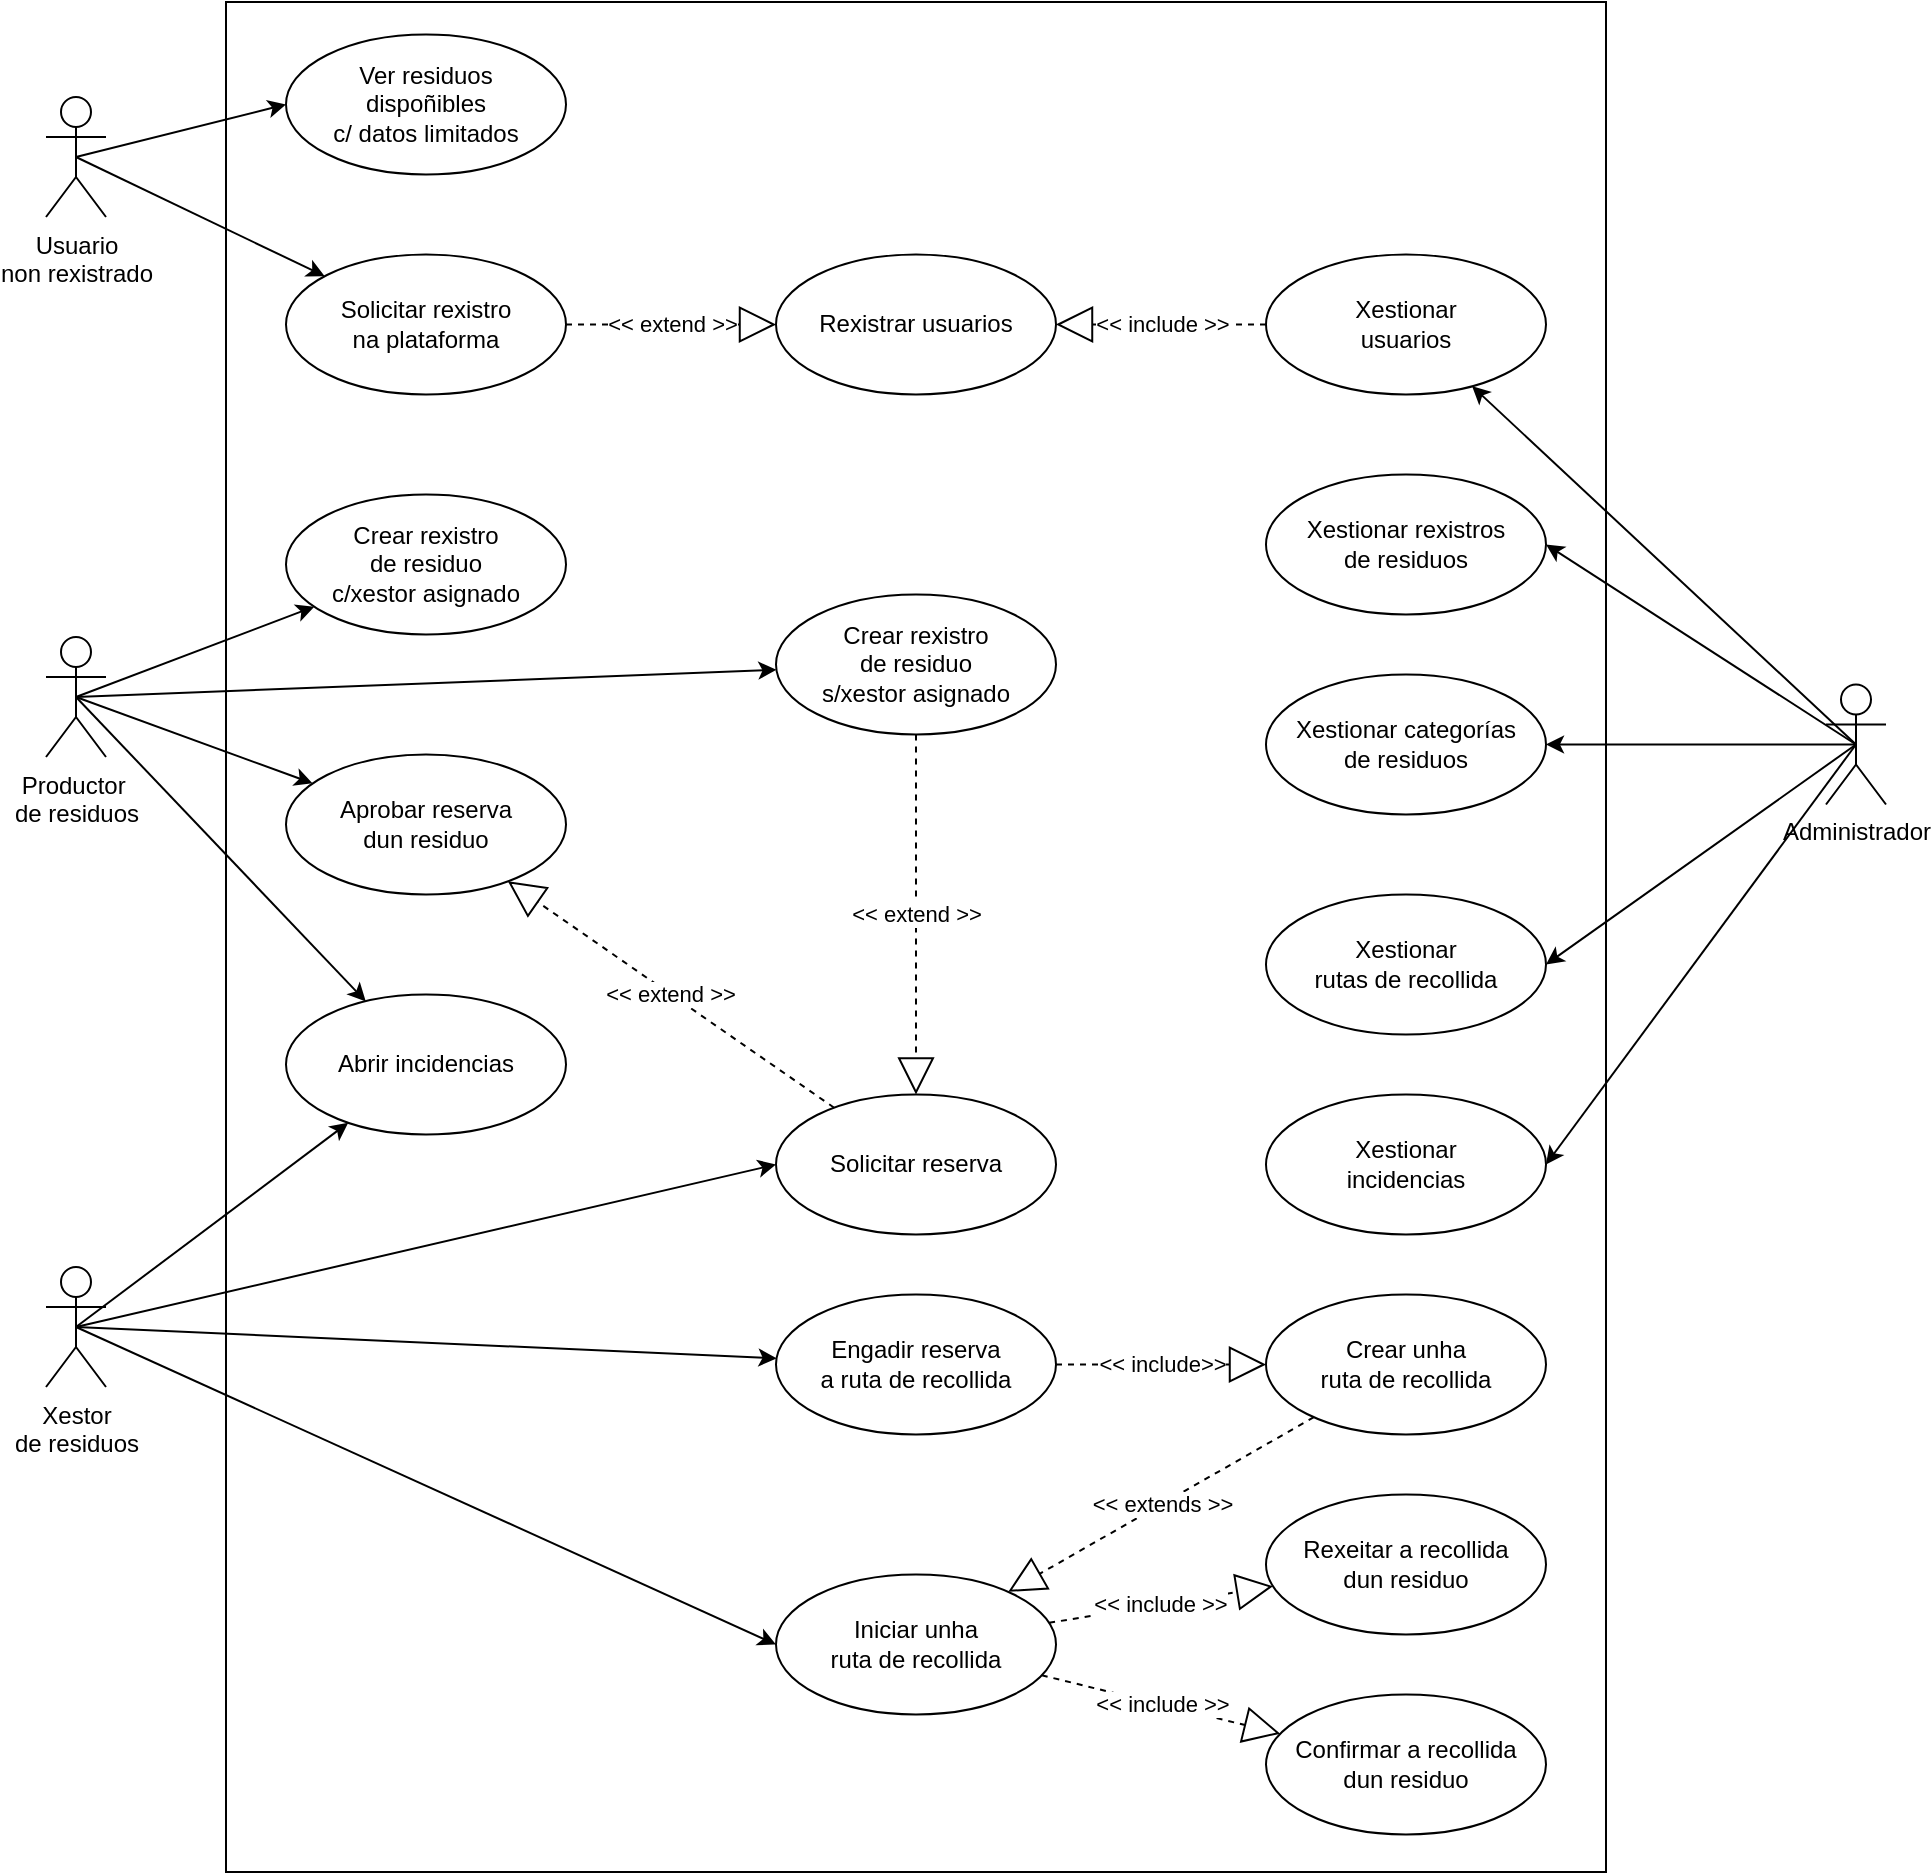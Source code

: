 <mxfile version="24.4.13" type="device">
  <diagram name="Página-1" id="KTidaV1jhQX9c0T9DL5h">
    <mxGraphModel dx="2193" dy="737" grid="1" gridSize="10" guides="1" tooltips="1" connect="1" arrows="1" fold="1" page="1" pageScale="1" pageWidth="827" pageHeight="1169" math="0" shadow="0">
      <root>
        <mxCell id="0" />
        <mxCell id="1" parent="0" />
        <mxCell id="eeUuwRDZIGfGQ-kLII9t-71" value="" style="html=1;whiteSpace=wrap;" parent="1" vertex="1">
          <mxGeometry x="80" y="90" width="690" height="935" as="geometry" />
        </mxCell>
        <mxCell id="eeUuwRDZIGfGQ-kLII9t-27" style="rounded=0;orthogonalLoop=1;jettySize=auto;html=1;exitX=0.5;exitY=0.5;exitDx=0;exitDy=0;exitPerimeter=0;" parent="1" source="CgV9NMkSsl-u7OdhYEXr-1" target="eeUuwRDZIGfGQ-kLII9t-1" edge="1">
          <mxGeometry relative="1" as="geometry" />
        </mxCell>
        <mxCell id="eeUuwRDZIGfGQ-kLII9t-28" style="rounded=0;orthogonalLoop=1;jettySize=auto;html=1;exitX=0.5;exitY=0.5;exitDx=0;exitDy=0;exitPerimeter=0;" parent="1" source="CgV9NMkSsl-u7OdhYEXr-1" target="eeUuwRDZIGfGQ-kLII9t-3" edge="1">
          <mxGeometry relative="1" as="geometry" />
        </mxCell>
        <mxCell id="eeUuwRDZIGfGQ-kLII9t-37" style="rounded=0;orthogonalLoop=1;jettySize=auto;html=1;exitX=0.5;exitY=0.5;exitDx=0;exitDy=0;exitPerimeter=0;" parent="1" source="CgV9NMkSsl-u7OdhYEXr-1" target="eeUuwRDZIGfGQ-kLII9t-32" edge="1">
          <mxGeometry relative="1" as="geometry" />
        </mxCell>
        <mxCell id="eeUuwRDZIGfGQ-kLII9t-49" style="rounded=0;orthogonalLoop=1;jettySize=auto;html=1;exitX=0.5;exitY=0.5;exitDx=0;exitDy=0;exitPerimeter=0;" parent="1" source="CgV9NMkSsl-u7OdhYEXr-1" target="eeUuwRDZIGfGQ-kLII9t-2" edge="1">
          <mxGeometry relative="1" as="geometry" />
        </mxCell>
        <mxCell id="CgV9NMkSsl-u7OdhYEXr-1" value="&lt;div&gt;Productor&amp;nbsp;&lt;/div&gt;&lt;div&gt;de residuos&lt;/div&gt;" style="shape=umlActor;verticalLabelPosition=bottom;verticalAlign=top;html=1;" parent="1" vertex="1">
          <mxGeometry x="-10" y="407.5" width="30" height="60" as="geometry" />
        </mxCell>
        <mxCell id="eeUuwRDZIGfGQ-kLII9t-29" style="rounded=0;orthogonalLoop=1;jettySize=auto;html=1;exitX=0.5;exitY=0.5;exitDx=0;exitDy=0;exitPerimeter=0;" parent="1" source="CgV9NMkSsl-u7OdhYEXr-3" target="eeUuwRDZIGfGQ-kLII9t-3" edge="1">
          <mxGeometry relative="1" as="geometry">
            <mxPoint x="153.965" y="706.245" as="targetPoint" />
          </mxGeometry>
        </mxCell>
        <mxCell id="eeUuwRDZIGfGQ-kLII9t-30" style="rounded=0;orthogonalLoop=1;jettySize=auto;html=1;exitX=0.5;exitY=0.5;exitDx=0;exitDy=0;exitPerimeter=0;entryX=0;entryY=0.5;entryDx=0;entryDy=0;" parent="1" source="CgV9NMkSsl-u7OdhYEXr-3" target="eeUuwRDZIGfGQ-kLII9t-4" edge="1">
          <mxGeometry relative="1" as="geometry" />
        </mxCell>
        <mxCell id="eeUuwRDZIGfGQ-kLII9t-31" style="rounded=0;orthogonalLoop=1;jettySize=auto;html=1;exitX=0.5;exitY=0.5;exitDx=0;exitDy=0;exitPerimeter=0;" parent="1" source="CgV9NMkSsl-u7OdhYEXr-3" target="eeUuwRDZIGfGQ-kLII9t-6" edge="1">
          <mxGeometry relative="1" as="geometry" />
        </mxCell>
        <mxCell id="iLIdyShnenRzklDeNf6a-1" style="rounded=0;orthogonalLoop=1;jettySize=auto;html=1;exitX=0.5;exitY=0.5;exitDx=0;exitDy=0;exitPerimeter=0;entryX=0;entryY=0.5;entryDx=0;entryDy=0;" parent="1" source="CgV9NMkSsl-u7OdhYEXr-3" target="eeUuwRDZIGfGQ-kLII9t-7" edge="1">
          <mxGeometry relative="1" as="geometry" />
        </mxCell>
        <mxCell id="CgV9NMkSsl-u7OdhYEXr-3" value="&lt;div&gt;Xestor&lt;/div&gt;&lt;div&gt;de residuos&lt;br&gt;&lt;/div&gt;" style="shape=umlActor;verticalLabelPosition=bottom;verticalAlign=top;html=1;" parent="1" vertex="1">
          <mxGeometry x="-10" y="722.5" width="30" height="60" as="geometry" />
        </mxCell>
        <mxCell id="eeUuwRDZIGfGQ-kLII9t-25" style="rounded=0;orthogonalLoop=1;jettySize=auto;html=1;exitX=0.5;exitY=0.5;exitDx=0;exitDy=0;exitPerimeter=0;entryX=0;entryY=0.5;entryDx=0;entryDy=0;" parent="1" source="CgV9NMkSsl-u7OdhYEXr-4" target="CgV9NMkSsl-u7OdhYEXr-7" edge="1">
          <mxGeometry relative="1" as="geometry" />
        </mxCell>
        <mxCell id="eeUuwRDZIGfGQ-kLII9t-26" style="rounded=0;orthogonalLoop=1;jettySize=auto;html=1;exitX=0.5;exitY=0.5;exitDx=0;exitDy=0;exitPerimeter=0;" parent="1" source="CgV9NMkSsl-u7OdhYEXr-4" target="eeUuwRDZIGfGQ-kLII9t-11" edge="1">
          <mxGeometry relative="1" as="geometry" />
        </mxCell>
        <mxCell id="CgV9NMkSsl-u7OdhYEXr-4" value="&lt;div&gt;Usuario&lt;/div&gt;&lt;div&gt;non rexistrado&lt;br&gt;&lt;/div&gt;" style="shape=umlActor;verticalLabelPosition=bottom;verticalAlign=top;html=1;" parent="1" vertex="1">
          <mxGeometry x="-10" y="137.5" width="30" height="60" as="geometry" />
        </mxCell>
        <mxCell id="eeUuwRDZIGfGQ-kLII9t-51" style="rounded=0;orthogonalLoop=1;jettySize=auto;html=1;exitX=0.5;exitY=0.5;exitDx=0;exitDy=0;exitPerimeter=0;" parent="1" source="CgV9NMkSsl-u7OdhYEXr-5" target="eeUuwRDZIGfGQ-kLII9t-15" edge="1">
          <mxGeometry relative="1" as="geometry" />
        </mxCell>
        <mxCell id="eeUuwRDZIGfGQ-kLII9t-64" style="rounded=0;orthogonalLoop=1;jettySize=auto;html=1;exitX=0.5;exitY=0.5;exitDx=0;exitDy=0;exitPerimeter=0;entryX=1;entryY=0.5;entryDx=0;entryDy=0;" parent="1" source="CgV9NMkSsl-u7OdhYEXr-5" target="eeUuwRDZIGfGQ-kLII9t-12" edge="1">
          <mxGeometry relative="1" as="geometry" />
        </mxCell>
        <mxCell id="eeUuwRDZIGfGQ-kLII9t-65" style="rounded=0;orthogonalLoop=1;jettySize=auto;html=1;exitX=0.5;exitY=0.5;exitDx=0;exitDy=0;exitPerimeter=0;entryX=1;entryY=0.5;entryDx=0;entryDy=0;" parent="1" source="CgV9NMkSsl-u7OdhYEXr-5" target="eeUuwRDZIGfGQ-kLII9t-13" edge="1">
          <mxGeometry relative="1" as="geometry" />
        </mxCell>
        <mxCell id="eeUuwRDZIGfGQ-kLII9t-66" style="rounded=0;orthogonalLoop=1;jettySize=auto;html=1;exitX=0.5;exitY=0.5;exitDx=0;exitDy=0;exitPerimeter=0;entryX=1;entryY=0.5;entryDx=0;entryDy=0;" parent="1" source="CgV9NMkSsl-u7OdhYEXr-5" target="eeUuwRDZIGfGQ-kLII9t-14" edge="1">
          <mxGeometry relative="1" as="geometry" />
        </mxCell>
        <mxCell id="eeUuwRDZIGfGQ-kLII9t-68" style="rounded=0;orthogonalLoop=1;jettySize=auto;html=1;exitX=0.5;exitY=0.5;exitDx=0;exitDy=0;exitPerimeter=0;entryX=1;entryY=0.5;entryDx=0;entryDy=0;" parent="1" source="CgV9NMkSsl-u7OdhYEXr-5" target="eeUuwRDZIGfGQ-kLII9t-67" edge="1">
          <mxGeometry relative="1" as="geometry" />
        </mxCell>
        <mxCell id="CgV9NMkSsl-u7OdhYEXr-5" value="Administrador" style="shape=umlActor;verticalLabelPosition=bottom;verticalAlign=top;html=1;" parent="1" vertex="1">
          <mxGeometry x="880" y="431.25" width="30" height="60" as="geometry" />
        </mxCell>
        <mxCell id="CgV9NMkSsl-u7OdhYEXr-7" value="&lt;div&gt;Ver residuos&lt;/div&gt;&lt;div&gt;dispoñibles&lt;/div&gt;&lt;div&gt;c/ datos limitados&lt;br&gt;&lt;/div&gt;" style="ellipse;whiteSpace=wrap;html=1;" parent="1" vertex="1">
          <mxGeometry x="110" y="106.25" width="140" height="70" as="geometry" />
        </mxCell>
        <mxCell id="eeUuwRDZIGfGQ-kLII9t-1" value="&lt;div&gt;Crear rexistro&lt;/div&gt;&lt;div&gt;de residuo&lt;br&gt;s/xestor asignado&lt;br&gt;&lt;/div&gt;" style="ellipse;whiteSpace=wrap;html=1;" parent="1" vertex="1">
          <mxGeometry x="355" y="386.25" width="140" height="70" as="geometry" />
        </mxCell>
        <mxCell id="eeUuwRDZIGfGQ-kLII9t-2" value="&lt;div&gt;Aprobar reserva&lt;/div&gt;&lt;div&gt;dun residuo&lt;br&gt;&lt;/div&gt;" style="ellipse;whiteSpace=wrap;html=1;" parent="1" vertex="1">
          <mxGeometry x="110" y="466.25" width="140" height="70" as="geometry" />
        </mxCell>
        <mxCell id="eeUuwRDZIGfGQ-kLII9t-3" value="&lt;div&gt;Abrir incidencias&lt;/div&gt;" style="ellipse;whiteSpace=wrap;html=1;" parent="1" vertex="1">
          <mxGeometry x="110" y="586.25" width="140" height="70" as="geometry" />
        </mxCell>
        <mxCell id="eeUuwRDZIGfGQ-kLII9t-4" value="Solicitar reserva" style="ellipse;whiteSpace=wrap;html=1;" parent="1" vertex="1">
          <mxGeometry x="355" y="636.25" width="140" height="70" as="geometry" />
        </mxCell>
        <mxCell id="eeUuwRDZIGfGQ-kLII9t-5" value="&lt;div&gt;Crear unha&lt;/div&gt;&lt;div&gt;ruta de recollida&lt;br&gt;&lt;/div&gt;" style="ellipse;whiteSpace=wrap;html=1;" parent="1" vertex="1">
          <mxGeometry x="600" y="736.25" width="140" height="70" as="geometry" />
        </mxCell>
        <mxCell id="eeUuwRDZIGfGQ-kLII9t-6" value="&lt;div&gt;Engadir reserva&lt;/div&gt;&lt;div&gt;a ruta de recollida&lt;br&gt;&lt;/div&gt;" style="ellipse;whiteSpace=wrap;html=1;" parent="1" vertex="1">
          <mxGeometry x="355" y="736.25" width="140" height="70" as="geometry" />
        </mxCell>
        <mxCell id="eeUuwRDZIGfGQ-kLII9t-7" value="&lt;div&gt;Iniciar unha&lt;/div&gt;&lt;div&gt;ruta de recollida&lt;br&gt;&lt;/div&gt;" style="ellipse;whiteSpace=wrap;html=1;" parent="1" vertex="1">
          <mxGeometry x="355" y="876.25" width="140" height="70" as="geometry" />
        </mxCell>
        <mxCell id="eeUuwRDZIGfGQ-kLII9t-8" value="&lt;div&gt;Confirmar a recollida&lt;/div&gt;&lt;div&gt;dun residuo&lt;br&gt;&lt;/div&gt;" style="ellipse;whiteSpace=wrap;html=1;" parent="1" vertex="1">
          <mxGeometry x="600" y="936.25" width="140" height="70" as="geometry" />
        </mxCell>
        <mxCell id="eeUuwRDZIGfGQ-kLII9t-9" value="&lt;div&gt;Rexeitar a recollida&lt;/div&gt;&lt;div&gt;dun residuo&lt;br&gt;&lt;/div&gt;" style="ellipse;whiteSpace=wrap;html=1;" parent="1" vertex="1">
          <mxGeometry x="600" y="836.25" width="140" height="70" as="geometry" />
        </mxCell>
        <mxCell id="eeUuwRDZIGfGQ-kLII9t-10" value="Rexistrar usuarios" style="ellipse;whiteSpace=wrap;html=1;" parent="1" vertex="1">
          <mxGeometry x="355" y="216.25" width="140" height="70" as="geometry" />
        </mxCell>
        <mxCell id="eeUuwRDZIGfGQ-kLII9t-11" value="&lt;div&gt;Solicitar rexistro&lt;/div&gt;&lt;div&gt;na plataforma&lt;br&gt;&lt;/div&gt;" style="ellipse;whiteSpace=wrap;html=1;" parent="1" vertex="1">
          <mxGeometry x="110" y="216.25" width="140" height="70" as="geometry" />
        </mxCell>
        <mxCell id="eeUuwRDZIGfGQ-kLII9t-12" value="&lt;div&gt;Xestionar rexistros&lt;/div&gt;&lt;div&gt;de residuos&lt;br&gt;&lt;/div&gt;" style="ellipse;whiteSpace=wrap;html=1;" parent="1" vertex="1">
          <mxGeometry x="600" y="326.25" width="140" height="70" as="geometry" />
        </mxCell>
        <mxCell id="eeUuwRDZIGfGQ-kLII9t-13" value="&lt;div&gt;Xestionar categorías&lt;/div&gt;&lt;div&gt;de residuos&lt;br&gt;&lt;/div&gt;" style="ellipse;whiteSpace=wrap;html=1;" parent="1" vertex="1">
          <mxGeometry x="600" y="426.25" width="140" height="70" as="geometry" />
        </mxCell>
        <mxCell id="eeUuwRDZIGfGQ-kLII9t-14" value="&lt;div&gt;Xestionar&lt;/div&gt;&lt;div&gt;rutas de recollida&lt;br&gt;&lt;/div&gt;" style="ellipse;whiteSpace=wrap;html=1;" parent="1" vertex="1">
          <mxGeometry x="600" y="536.25" width="140" height="70" as="geometry" />
        </mxCell>
        <mxCell id="eeUuwRDZIGfGQ-kLII9t-15" value="&lt;div&gt;Xestionar&lt;/div&gt;&lt;div&gt;usuarios&lt;br&gt;&lt;/div&gt;" style="ellipse;whiteSpace=wrap;html=1;" parent="1" vertex="1">
          <mxGeometry x="600" y="216.25" width="140" height="70" as="geometry" />
        </mxCell>
        <mxCell id="eeUuwRDZIGfGQ-kLII9t-32" value="&lt;div&gt;Crear rexistro&lt;/div&gt;&lt;div&gt;de residuo&lt;br&gt;c/xestor asignado&lt;br&gt;&lt;/div&gt;" style="ellipse;whiteSpace=wrap;html=1;" parent="1" vertex="1">
          <mxGeometry x="110" y="336.25" width="140" height="70" as="geometry" />
        </mxCell>
        <mxCell id="eeUuwRDZIGfGQ-kLII9t-36" value="&amp;lt;&amp;lt; extend &amp;gt;&amp;gt;" style="endArrow=block;endSize=16;endFill=0;html=1;rounded=0;dashed=1;" parent="1" source="eeUuwRDZIGfGQ-kLII9t-1" target="eeUuwRDZIGfGQ-kLII9t-4" edge="1">
          <mxGeometry width="160" relative="1" as="geometry">
            <mxPoint x="375" y="426.25" as="sourcePoint" />
            <mxPoint x="535" y="426.25" as="targetPoint" />
          </mxGeometry>
        </mxCell>
        <mxCell id="eeUuwRDZIGfGQ-kLII9t-39" value="&amp;lt;&amp;lt; include &amp;gt;&amp;gt;" style="endArrow=block;endSize=16;endFill=0;html=1;rounded=0;dashed=1;" parent="1" source="eeUuwRDZIGfGQ-kLII9t-7" target="eeUuwRDZIGfGQ-kLII9t-8" edge="1">
          <mxGeometry width="160" relative="1" as="geometry">
            <mxPoint x="245" y="877.29" as="sourcePoint" />
            <mxPoint x="405" y="877.29" as="targetPoint" />
          </mxGeometry>
        </mxCell>
        <mxCell id="eeUuwRDZIGfGQ-kLII9t-40" value="&amp;lt;&amp;lt; include &amp;gt;&amp;gt;" style="endArrow=block;endSize=16;endFill=0;html=1;rounded=0;dashed=1;" parent="1" source="eeUuwRDZIGfGQ-kLII9t-7" target="eeUuwRDZIGfGQ-kLII9t-9" edge="1">
          <mxGeometry width="160" relative="1" as="geometry">
            <mxPoint x="535" y="997.29" as="sourcePoint" />
            <mxPoint x="405" y="867.29" as="targetPoint" />
          </mxGeometry>
        </mxCell>
        <mxCell id="eeUuwRDZIGfGQ-kLII9t-50" value="&amp;lt;&amp;lt; extend &amp;gt;&amp;gt;" style="endArrow=block;endSize=16;endFill=0;html=1;rounded=0;dashed=1;" parent="1" source="eeUuwRDZIGfGQ-kLII9t-11" target="eeUuwRDZIGfGQ-kLII9t-10" edge="1">
          <mxGeometry width="160" relative="1" as="geometry">
            <mxPoint x="281" y="493" as="sourcePoint" />
            <mxPoint x="400" y="458" as="targetPoint" />
          </mxGeometry>
        </mxCell>
        <mxCell id="eeUuwRDZIGfGQ-kLII9t-62" value="&amp;lt;&amp;lt; include &amp;gt;&amp;gt;" style="endArrow=block;endSize=16;endFill=0;html=1;rounded=0;dashed=1;" parent="1" source="eeUuwRDZIGfGQ-kLII9t-15" target="eeUuwRDZIGfGQ-kLII9t-10" edge="1">
          <mxGeometry width="160" relative="1" as="geometry">
            <mxPoint x="460" y="466.25" as="sourcePoint" />
            <mxPoint x="460" y="646.25" as="targetPoint" />
          </mxGeometry>
        </mxCell>
        <mxCell id="eeUuwRDZIGfGQ-kLII9t-67" value="&lt;div&gt;Xestionar&lt;/div&gt;&lt;div&gt;incidencias&lt;br&gt;&lt;/div&gt;" style="ellipse;whiteSpace=wrap;html=1;" parent="1" vertex="1">
          <mxGeometry x="600" y="636.25" width="140" height="70" as="geometry" />
        </mxCell>
        <mxCell id="eeUuwRDZIGfGQ-kLII9t-74" value="&amp;lt;&amp;lt; include&amp;gt;&amp;gt;" style="endArrow=block;endSize=16;endFill=0;html=1;rounded=0;dashed=1;" parent="1" source="eeUuwRDZIGfGQ-kLII9t-6" target="eeUuwRDZIGfGQ-kLII9t-5" edge="1">
          <mxGeometry width="160" relative="1" as="geometry">
            <mxPoint x="460" y="896.25" as="sourcePoint" />
            <mxPoint x="656" y="814.25" as="targetPoint" />
          </mxGeometry>
        </mxCell>
        <mxCell id="eeUuwRDZIGfGQ-kLII9t-75" value="&amp;lt;&amp;lt; extends &amp;gt;&amp;gt;" style="endArrow=block;endSize=16;endFill=0;html=1;rounded=0;dashed=1;" parent="1" source="eeUuwRDZIGfGQ-kLII9t-5" target="eeUuwRDZIGfGQ-kLII9t-7" edge="1">
          <mxGeometry width="160" relative="1" as="geometry">
            <mxPoint x="530" y="791.25" as="sourcePoint" />
            <mxPoint x="640" y="791.25" as="targetPoint" />
          </mxGeometry>
        </mxCell>
        <mxCell id="iLIdyShnenRzklDeNf6a-3" value="&amp;lt;&amp;lt; extend &amp;gt;&amp;gt;" style="endArrow=block;endSize=16;endFill=0;html=1;rounded=0;dashed=1;" parent="1" source="eeUuwRDZIGfGQ-kLII9t-4" target="eeUuwRDZIGfGQ-kLII9t-2" edge="1">
          <mxGeometry width="160" relative="1" as="geometry">
            <mxPoint x="400" y="465" as="sourcePoint" />
            <mxPoint x="400" y="645" as="targetPoint" />
          </mxGeometry>
        </mxCell>
      </root>
    </mxGraphModel>
  </diagram>
</mxfile>

